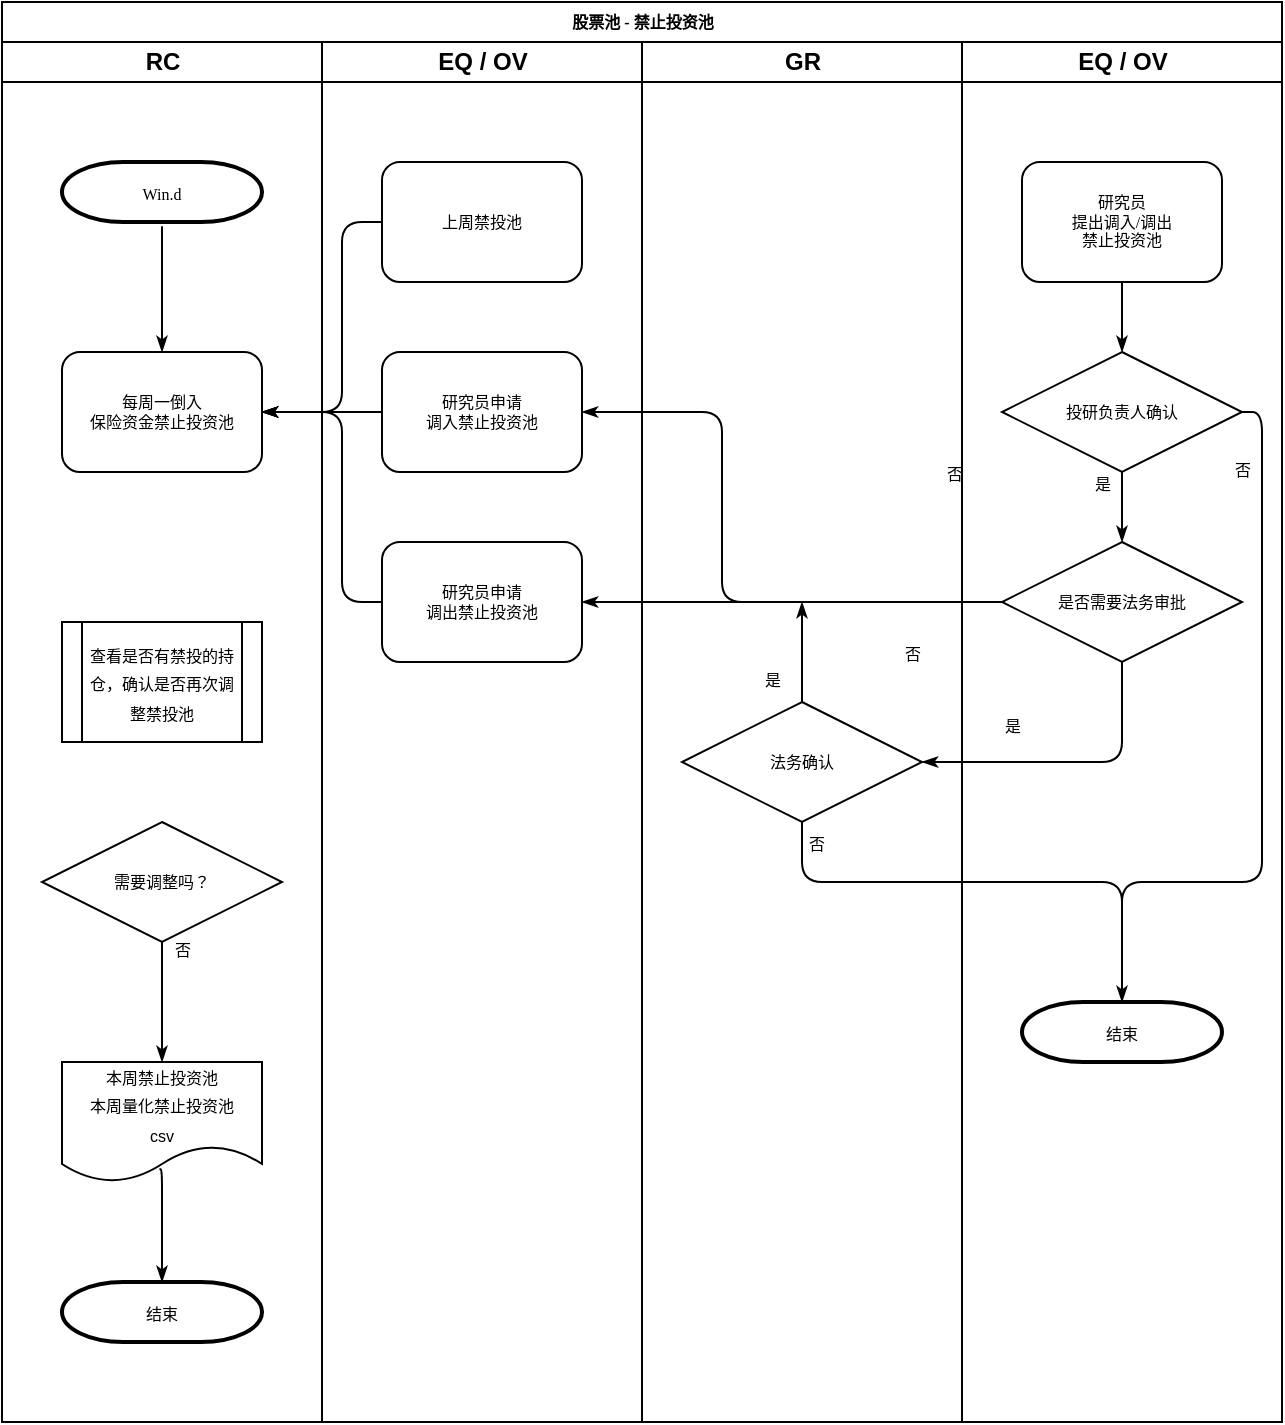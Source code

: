<mxfile version="13.5.8" type="github">
  <diagram name="Page-1" id="74e2e168-ea6b-b213-b513-2b3c1d86103e">
    <mxGraphModel dx="1577" dy="905" grid="1" gridSize="10" guides="1" tooltips="1" connect="1" arrows="1" fold="1" page="1" pageScale="1" pageWidth="1100" pageHeight="850" background="#ffffff" math="0" shadow="0">
      <root>
        <mxCell id="0" />
        <mxCell id="1" parent="0" />
        <mxCell id="77e6c97f196da883-1" value="股票池 - 禁止投资池" style="swimlane;html=1;childLayout=stackLayout;startSize=20;rounded=0;shadow=0;labelBackgroundColor=none;strokeWidth=1;fontFamily=Verdana;fontSize=8;align=center;" parent="1" vertex="1">
          <mxGeometry x="70" y="40" width="640" height="710" as="geometry" />
        </mxCell>
        <mxCell id="107ba76e4e335f99-1" style="edgeStyle=orthogonalEdgeStyle;rounded=1;html=1;labelBackgroundColor=none;startArrow=none;startFill=0;startSize=5;endArrow=classicThin;endFill=1;endSize=5;jettySize=auto;orthogonalLoop=1;strokeWidth=1;fontFamily=Verdana;fontSize=8;entryX=1;entryY=0.5;entryDx=0;entryDy=0;exitX=0;exitY=0.5;exitDx=0;exitDy=0;" parent="77e6c97f196da883-1" source="2z-ww7W6MPCI695EFC_l-18" target="2z-ww7W6MPCI695EFC_l-1" edge="1">
          <mxGeometry relative="1" as="geometry">
            <Array as="points">
              <mxPoint x="360" y="300" />
              <mxPoint x="360" y="205" />
            </Array>
          </mxGeometry>
        </mxCell>
        <mxCell id="2z-ww7W6MPCI695EFC_l-14" value="&lt;font style=&quot;font-size: 8px&quot;&gt;否&lt;/font&gt;" style="edgeLabel;html=1;align=center;verticalAlign=middle;resizable=0;points=[];" vertex="1" connectable="0" parent="107ba76e4e335f99-1">
          <mxGeometry x="0.229" y="3" relative="1" as="geometry">
            <mxPoint x="118.89" y="-18" as="offset" />
          </mxGeometry>
        </mxCell>
        <mxCell id="2z-ww7W6MPCI695EFC_l-23" value="&lt;font style=&quot;font-size: 8px&quot;&gt;否&lt;/font&gt;" style="edgeLabel;html=1;align=center;verticalAlign=middle;resizable=0;points=[];" vertex="1" connectable="0" parent="107ba76e4e335f99-1">
          <mxGeometry x="-0.032" relative="1" as="geometry">
            <mxPoint x="95" y="32.43" as="offset" />
          </mxGeometry>
        </mxCell>
        <mxCell id="77e6c97f196da883-2" value="RC" style="swimlane;html=1;startSize=20;" parent="77e6c97f196da883-1" vertex="1">
          <mxGeometry y="20" width="160" height="690" as="geometry" />
        </mxCell>
        <mxCell id="2z-ww7W6MPCI695EFC_l-42" value="&lt;font style=&quot;font-size: 8px&quot;&gt;结束&lt;/font&gt;" style="strokeWidth=2;html=1;shape=mxgraph.flowchart.terminator;whiteSpace=wrap;" vertex="1" parent="77e6c97f196da883-2">
          <mxGeometry x="30" y="620" width="100" height="30" as="geometry" />
        </mxCell>
        <mxCell id="2z-ww7W6MPCI695EFC_l-37" value="&lt;font style=&quot;font-size: 8px&quot;&gt;查看是否有禁投的持仓，确认是否再次调整禁投池&lt;/font&gt;" style="shape=process;whiteSpace=wrap;html=1;backgroundOutline=1;" vertex="1" parent="77e6c97f196da883-2">
          <mxGeometry x="30" y="290" width="100" height="60" as="geometry" />
        </mxCell>
        <mxCell id="77e6c97f196da883-9" value="每周一倒入&lt;br&gt;保险资金禁止投资池" style="rounded=1;whiteSpace=wrap;html=1;shadow=0;labelBackgroundColor=none;strokeWidth=1;fontFamily=Verdana;fontSize=8;align=center;" parent="77e6c97f196da883-2" vertex="1">
          <mxGeometry x="30" y="155" width="100" height="60" as="geometry" />
        </mxCell>
        <mxCell id="77e6c97f196da883-27" style="edgeStyle=orthogonalEdgeStyle;rounded=1;html=1;labelBackgroundColor=none;startArrow=none;startFill=0;startSize=5;endArrow=classicThin;endFill=1;endSize=5;jettySize=auto;orthogonalLoop=1;strokeWidth=1;fontFamily=Verdana;fontSize=8;entryX=0.5;entryY=0;entryDx=0;entryDy=0;exitX=0.5;exitY=1.071;exitDx=0;exitDy=0;exitPerimeter=0;" parent="77e6c97f196da883-2" source="2z-ww7W6MPCI695EFC_l-35" target="77e6c97f196da883-9" edge="1">
          <mxGeometry relative="1" as="geometry">
            <Array as="points" />
            <mxPoint x="80" y="90" as="sourcePoint" />
          </mxGeometry>
        </mxCell>
        <mxCell id="2z-ww7W6MPCI695EFC_l-35" value="&lt;span style=&quot;font-family: &amp;#34;verdana&amp;#34; ; font-size: 8px&quot;&gt;Win.d&lt;/span&gt;" style="strokeWidth=2;html=1;shape=mxgraph.flowchart.terminator;whiteSpace=wrap;" vertex="1" parent="77e6c97f196da883-2">
          <mxGeometry x="30" y="60" width="100" height="30" as="geometry" />
        </mxCell>
        <mxCell id="2z-ww7W6MPCI695EFC_l-39" value="需要调整吗？" style="rhombus;whiteSpace=wrap;html=1;rounded=0;shadow=0;labelBackgroundColor=none;strokeWidth=1;fontFamily=Verdana;fontSize=8;align=center;" vertex="1" parent="77e6c97f196da883-2">
          <mxGeometry x="20" y="390" width="120" height="60" as="geometry" />
        </mxCell>
        <mxCell id="2z-ww7W6MPCI695EFC_l-40" style="edgeStyle=orthogonalEdgeStyle;rounded=1;html=1;labelBackgroundColor=none;startArrow=none;startFill=0;startSize=5;endArrow=classicThin;endFill=1;endSize=5;jettySize=auto;orthogonalLoop=1;strokeWidth=1;fontFamily=Verdana;fontSize=8;exitX=0.5;exitY=1;exitDx=0;exitDy=0;entryX=0.5;entryY=0;entryDx=0;entryDy=0;" edge="1" parent="77e6c97f196da883-2" source="2z-ww7W6MPCI695EFC_l-39" target="2z-ww7W6MPCI695EFC_l-17">
          <mxGeometry relative="1" as="geometry">
            <mxPoint x="410" y="400" as="sourcePoint" />
            <mxPoint x="570" y="490" as="targetPoint" />
            <Array as="points">
              <mxPoint x="80" y="470" />
              <mxPoint x="80" y="470" />
            </Array>
          </mxGeometry>
        </mxCell>
        <mxCell id="2z-ww7W6MPCI695EFC_l-41" value="&lt;font style=&quot;font-size: 8px&quot;&gt;否&lt;/font&gt;" style="edgeLabel;html=1;align=center;verticalAlign=middle;resizable=0;points=[];" vertex="1" connectable="0" parent="2z-ww7W6MPCI695EFC_l-40">
          <mxGeometry x="-0.742" y="15" relative="1" as="geometry">
            <mxPoint x="-5.0" y="-5" as="offset" />
          </mxGeometry>
        </mxCell>
        <mxCell id="2z-ww7W6MPCI695EFC_l-17" value="&lt;font style=&quot;font-size: 8px&quot;&gt;本周禁止投资池&lt;br&gt;本周量化禁止投资池&lt;br&gt;csv&lt;br&gt;&lt;/font&gt;" style="shape=document;whiteSpace=wrap;html=1;boundedLbl=1;" vertex="1" parent="77e6c97f196da883-2">
          <mxGeometry x="30" y="510" width="100" height="60" as="geometry" />
        </mxCell>
        <mxCell id="2z-ww7W6MPCI695EFC_l-43" style="edgeStyle=orthogonalEdgeStyle;rounded=1;html=1;labelBackgroundColor=none;startArrow=none;startFill=0;startSize=5;endArrow=classicThin;endFill=1;endSize=5;jettySize=auto;orthogonalLoop=1;strokeWidth=1;fontFamily=Verdana;fontSize=8;exitX=0.487;exitY=0.894;exitDx=0;exitDy=0;entryX=0.5;entryY=0;entryDx=0;entryDy=0;entryPerimeter=0;exitPerimeter=0;" edge="1" parent="77e6c97f196da883-2" source="2z-ww7W6MPCI695EFC_l-17" target="2z-ww7W6MPCI695EFC_l-42">
          <mxGeometry relative="1" as="geometry">
            <mxPoint x="90" y="460" as="sourcePoint" />
            <mxPoint x="90" y="520" as="targetPoint" />
            <Array as="points">
              <mxPoint x="80" y="564" />
            </Array>
          </mxGeometry>
        </mxCell>
        <mxCell id="77e6c97f196da883-3" value="EQ / OV" style="swimlane;html=1;startSize=20;" parent="77e6c97f196da883-1" vertex="1">
          <mxGeometry x="160" y="20" width="160" height="690" as="geometry" />
        </mxCell>
        <mxCell id="2z-ww7W6MPCI695EFC_l-1" value="研究员申请&lt;br&gt;调入禁止投资池" style="rounded=1;whiteSpace=wrap;html=1;shadow=0;labelBackgroundColor=none;strokeWidth=1;fontFamily=Verdana;fontSize=8;align=center;" vertex="1" parent="77e6c97f196da883-3">
          <mxGeometry x="30" y="155" width="100" height="60" as="geometry" />
        </mxCell>
        <mxCell id="2z-ww7W6MPCI695EFC_l-2" value="研究员申请&lt;br&gt;调出禁止投资池" style="rounded=1;whiteSpace=wrap;html=1;shadow=0;labelBackgroundColor=none;strokeWidth=1;fontFamily=Verdana;fontSize=8;align=center;" vertex="1" parent="77e6c97f196da883-3">
          <mxGeometry x="30" y="250" width="100" height="60" as="geometry" />
        </mxCell>
        <mxCell id="77e6c97f196da883-11" value="上周禁投池" style="rounded=1;whiteSpace=wrap;html=1;shadow=0;labelBackgroundColor=none;strokeWidth=1;fontFamily=Verdana;fontSize=8;align=center;" parent="77e6c97f196da883-3" vertex="1">
          <mxGeometry x="30" y="60" width="100" height="60" as="geometry" />
        </mxCell>
        <mxCell id="77e6c97f196da883-4" value="GR" style="swimlane;html=1;startSize=20;" parent="77e6c97f196da883-1" vertex="1">
          <mxGeometry x="320" y="20" width="160" height="690" as="geometry" />
        </mxCell>
        <mxCell id="2z-ww7W6MPCI695EFC_l-21" value="法务确认" style="rhombus;whiteSpace=wrap;html=1;rounded=0;shadow=0;labelBackgroundColor=none;strokeWidth=1;fontFamily=Verdana;fontSize=8;align=center;" vertex="1" parent="77e6c97f196da883-4">
          <mxGeometry x="20" y="330" width="120" height="60" as="geometry" />
        </mxCell>
        <mxCell id="2z-ww7W6MPCI695EFC_l-28" style="edgeStyle=orthogonalEdgeStyle;rounded=1;html=1;labelBackgroundColor=none;startArrow=none;startFill=0;startSize=5;endArrow=classicThin;endFill=1;endSize=5;jettySize=auto;orthogonalLoop=1;strokeWidth=1;fontFamily=Verdana;fontSize=8;exitX=0.5;exitY=0;exitDx=0;exitDy=0;" edge="1" parent="77e6c97f196da883-4" source="2z-ww7W6MPCI695EFC_l-21">
          <mxGeometry relative="1" as="geometry">
            <mxPoint x="79.71" y="330" as="sourcePoint" />
            <mxPoint x="80" y="280" as="targetPoint" />
          </mxGeometry>
        </mxCell>
        <mxCell id="2z-ww7W6MPCI695EFC_l-29" value="&lt;font style=&quot;font-size: 8px&quot;&gt;是&lt;/font&gt;" style="edgeLabel;html=1;align=center;verticalAlign=middle;resizable=0;points=[];" vertex="1" connectable="0" parent="2z-ww7W6MPCI695EFC_l-28">
          <mxGeometry x="0.229" y="3" relative="1" as="geometry">
            <mxPoint x="-13.0" y="17.97" as="offset" />
          </mxGeometry>
        </mxCell>
        <mxCell id="77e6c97f196da883-5" value="EQ / OV" style="swimlane;html=1;startSize=20;" parent="77e6c97f196da883-1" vertex="1">
          <mxGeometry x="480" y="20" width="160" height="690" as="geometry" />
        </mxCell>
        <mxCell id="77e6c97f196da883-35" value="否" style="edgeStyle=orthogonalEdgeStyle;rounded=1;html=1;labelBackgroundColor=none;startArrow=none;startFill=0;startSize=5;endArrow=classicThin;endFill=1;endSize=5;jettySize=auto;orthogonalLoop=1;strokeWidth=1;fontFamily=Verdana;fontSize=8;exitX=1;exitY=0.5;exitDx=0;exitDy=0;" parent="77e6c97f196da883-5" source="77e6c97f196da883-16" edge="1">
          <mxGeometry x="-0.808" y="-10" relative="1" as="geometry">
            <mxPoint x="80" y="510" as="targetPoint" />
            <Array as="points">
              <mxPoint x="150" y="185" />
              <mxPoint x="150" y="420" />
              <mxPoint x="80" y="420" />
            </Array>
            <mxPoint as="offset" />
          </mxGeometry>
        </mxCell>
        <mxCell id="77e6c97f196da883-16" value="投研负责人确认" style="rhombus;whiteSpace=wrap;html=1;rounded=0;shadow=0;labelBackgroundColor=none;strokeWidth=1;fontFamily=Verdana;fontSize=8;align=center;" parent="77e6c97f196da883-5" vertex="1">
          <mxGeometry x="20" y="155" width="120" height="60" as="geometry" />
        </mxCell>
        <mxCell id="2z-ww7W6MPCI695EFC_l-18" value="是否需要法务审批" style="rhombus;whiteSpace=wrap;html=1;rounded=0;shadow=0;labelBackgroundColor=none;strokeWidth=1;fontFamily=Verdana;fontSize=8;align=center;" vertex="1" parent="77e6c97f196da883-5">
          <mxGeometry x="20" y="250" width="120" height="60" as="geometry" />
        </mxCell>
        <mxCell id="2z-ww7W6MPCI695EFC_l-19" style="edgeStyle=orthogonalEdgeStyle;rounded=1;html=1;labelBackgroundColor=none;startArrow=none;startFill=0;startSize=5;endArrow=classicThin;endFill=1;endSize=5;jettySize=auto;orthogonalLoop=1;strokeWidth=1;fontFamily=Verdana;fontSize=8;entryX=0.5;entryY=0;entryDx=0;entryDy=0;exitX=0.5;exitY=1;exitDx=0;exitDy=0;" edge="1" parent="77e6c97f196da883-5" source="77e6c97f196da883-16" target="2z-ww7W6MPCI695EFC_l-18">
          <mxGeometry relative="1" as="geometry">
            <mxPoint x="30" y="195" as="sourcePoint" />
            <mxPoint x="-180" y="195" as="targetPoint" />
          </mxGeometry>
        </mxCell>
        <mxCell id="2z-ww7W6MPCI695EFC_l-20" value="&lt;font style=&quot;font-size: 8px&quot;&gt;是&lt;/font&gt;" style="edgeLabel;html=1;align=center;verticalAlign=middle;resizable=0;points=[];" vertex="1" connectable="0" parent="2z-ww7W6MPCI695EFC_l-19">
          <mxGeometry x="0.229" y="3" relative="1" as="geometry">
            <mxPoint x="-13.0" y="-16.71" as="offset" />
          </mxGeometry>
        </mxCell>
        <mxCell id="77e6c97f196da883-34" style="edgeStyle=orthogonalEdgeStyle;rounded=1;html=1;labelBackgroundColor=none;startArrow=none;startFill=0;startSize=5;endArrow=classicThin;endFill=1;endSize=5;jettySize=auto;orthogonalLoop=1;strokeColor=#000000;strokeWidth=1;fontFamily=Verdana;fontSize=8;fontColor=#000000;" parent="77e6c97f196da883-5" source="77e6c97f196da883-15" target="77e6c97f196da883-16" edge="1">
          <mxGeometry relative="1" as="geometry" />
        </mxCell>
        <mxCell id="77e6c97f196da883-15" value="研究员&lt;br&gt;提出调入/调出&lt;br&gt;禁止投资池" style="rounded=1;whiteSpace=wrap;html=1;shadow=0;labelBackgroundColor=none;strokeWidth=1;fontFamily=Verdana;fontSize=8;align=center;" parent="77e6c97f196da883-5" vertex="1">
          <mxGeometry x="30" y="60" width="100" height="60" as="geometry" />
        </mxCell>
        <mxCell id="2z-ww7W6MPCI695EFC_l-34" value="&lt;font style=&quot;font-size: 8px&quot;&gt;结束&lt;/font&gt;" style="strokeWidth=2;html=1;shape=mxgraph.flowchart.terminator;whiteSpace=wrap;" vertex="1" parent="77e6c97f196da883-5">
          <mxGeometry x="30" y="480" width="100" height="30" as="geometry" />
        </mxCell>
        <mxCell id="77e6c97f196da883-26" style="edgeStyle=orthogonalEdgeStyle;rounded=1;html=1;labelBackgroundColor=none;startArrow=none;startFill=0;startSize=5;endArrow=classicThin;endFill=1;endSize=5;jettySize=auto;orthogonalLoop=1;strokeWidth=1;fontFamily=Verdana;fontSize=8;exitX=0;exitY=0.5;exitDx=0;exitDy=0;entryX=1;entryY=0.5;entryDx=0;entryDy=0;" parent="77e6c97f196da883-1" source="2z-ww7W6MPCI695EFC_l-1" target="77e6c97f196da883-9" edge="1">
          <mxGeometry relative="1" as="geometry" />
        </mxCell>
        <mxCell id="2z-ww7W6MPCI695EFC_l-4" style="edgeStyle=orthogonalEdgeStyle;rounded=1;html=1;labelBackgroundColor=none;startArrow=none;startFill=0;startSize=5;endArrow=classicThin;endFill=1;endSize=5;jettySize=auto;orthogonalLoop=1;strokeWidth=1;fontFamily=Verdana;fontSize=8;exitX=0;exitY=0.5;exitDx=0;exitDy=0;entryX=1;entryY=0.5;entryDx=0;entryDy=0;" edge="1" parent="77e6c97f196da883-1" source="77e6c97f196da883-11" target="77e6c97f196da883-9">
          <mxGeometry relative="1" as="geometry">
            <mxPoint x="210" y="225" as="sourcePoint" />
            <mxPoint x="140" y="225" as="targetPoint" />
            <Array as="points">
              <mxPoint x="170" y="110" />
              <mxPoint x="170" y="205" />
            </Array>
          </mxGeometry>
        </mxCell>
        <mxCell id="2z-ww7W6MPCI695EFC_l-3" style="edgeStyle=orthogonalEdgeStyle;rounded=1;html=1;labelBackgroundColor=none;startArrow=none;startFill=0;startSize=5;endArrow=classicThin;endFill=1;endSize=5;jettySize=auto;orthogonalLoop=1;strokeWidth=1;fontFamily=Verdana;fontSize=8;exitX=0;exitY=0.5;exitDx=0;exitDy=0;entryX=1;entryY=0.5;entryDx=0;entryDy=0;" edge="1" parent="77e6c97f196da883-1" source="2z-ww7W6MPCI695EFC_l-2" target="77e6c97f196da883-9">
          <mxGeometry relative="1" as="geometry">
            <mxPoint x="200" y="215" as="sourcePoint" />
            <mxPoint x="130" y="215" as="targetPoint" />
            <Array as="points">
              <mxPoint x="170" y="300" />
              <mxPoint x="170" y="205" />
            </Array>
          </mxGeometry>
        </mxCell>
        <mxCell id="2z-ww7W6MPCI695EFC_l-15" style="edgeStyle=orthogonalEdgeStyle;rounded=1;html=1;labelBackgroundColor=none;startArrow=none;startFill=0;startSize=5;endArrow=classicThin;endFill=1;endSize=5;jettySize=auto;orthogonalLoop=1;strokeWidth=1;fontFamily=Verdana;fontSize=8;entryX=1;entryY=0.5;entryDx=0;entryDy=0;exitX=0;exitY=0.5;exitDx=0;exitDy=0;" edge="1" parent="77e6c97f196da883-1" source="2z-ww7W6MPCI695EFC_l-18" target="2z-ww7W6MPCI695EFC_l-2">
          <mxGeometry relative="1" as="geometry">
            <mxPoint x="510" y="215" as="sourcePoint" />
            <mxPoint x="300" y="215" as="targetPoint" />
          </mxGeometry>
        </mxCell>
        <mxCell id="2z-ww7W6MPCI695EFC_l-24" style="edgeStyle=orthogonalEdgeStyle;rounded=1;html=1;labelBackgroundColor=none;startArrow=none;startFill=0;startSize=5;endArrow=classicThin;endFill=1;endSize=5;jettySize=auto;orthogonalLoop=1;strokeWidth=1;fontFamily=Verdana;fontSize=8;entryX=1;entryY=0.5;entryDx=0;entryDy=0;exitX=0.5;exitY=1;exitDx=0;exitDy=0;" edge="1" parent="77e6c97f196da883-1" source="2z-ww7W6MPCI695EFC_l-18" target="2z-ww7W6MPCI695EFC_l-21">
          <mxGeometry relative="1" as="geometry">
            <mxPoint x="570" y="245" as="sourcePoint" />
            <mxPoint x="570" y="280" as="targetPoint" />
          </mxGeometry>
        </mxCell>
        <mxCell id="2z-ww7W6MPCI695EFC_l-25" value="&lt;font style=&quot;font-size: 8px&quot;&gt;是&lt;/font&gt;" style="edgeLabel;html=1;align=center;verticalAlign=middle;resizable=0;points=[];" vertex="1" connectable="0" parent="2z-ww7W6MPCI695EFC_l-24">
          <mxGeometry x="0.229" y="3" relative="1" as="geometry">
            <mxPoint x="-13.0" y="-22.62" as="offset" />
          </mxGeometry>
        </mxCell>
        <mxCell id="2z-ww7W6MPCI695EFC_l-30" style="edgeStyle=orthogonalEdgeStyle;rounded=1;html=1;labelBackgroundColor=none;startArrow=none;startFill=0;startSize=5;endArrow=classicThin;endFill=1;endSize=5;jettySize=auto;orthogonalLoop=1;strokeWidth=1;fontFamily=Verdana;fontSize=8;exitX=0.5;exitY=1;exitDx=0;exitDy=0;entryX=0.5;entryY=0;entryDx=0;entryDy=0;entryPerimeter=0;" edge="1" parent="77e6c97f196da883-1" source="2z-ww7W6MPCI695EFC_l-21" target="2z-ww7W6MPCI695EFC_l-34">
          <mxGeometry relative="1" as="geometry">
            <mxPoint x="585" y="405" as="sourcePoint" />
            <mxPoint x="560" y="480" as="targetPoint" />
            <Array as="points">
              <mxPoint x="400" y="440" />
              <mxPoint x="560" y="440" />
            </Array>
          </mxGeometry>
        </mxCell>
        <mxCell id="2z-ww7W6MPCI695EFC_l-33" value="&lt;font style=&quot;font-size: 8px&quot;&gt;否&lt;/font&gt;" style="edgeLabel;html=1;align=center;verticalAlign=middle;resizable=0;points=[];" vertex="1" connectable="0" parent="2z-ww7W6MPCI695EFC_l-30">
          <mxGeometry x="-0.742" y="15" relative="1" as="geometry">
            <mxPoint x="4.0" y="-5" as="offset" />
          </mxGeometry>
        </mxCell>
      </root>
    </mxGraphModel>
  </diagram>
</mxfile>
